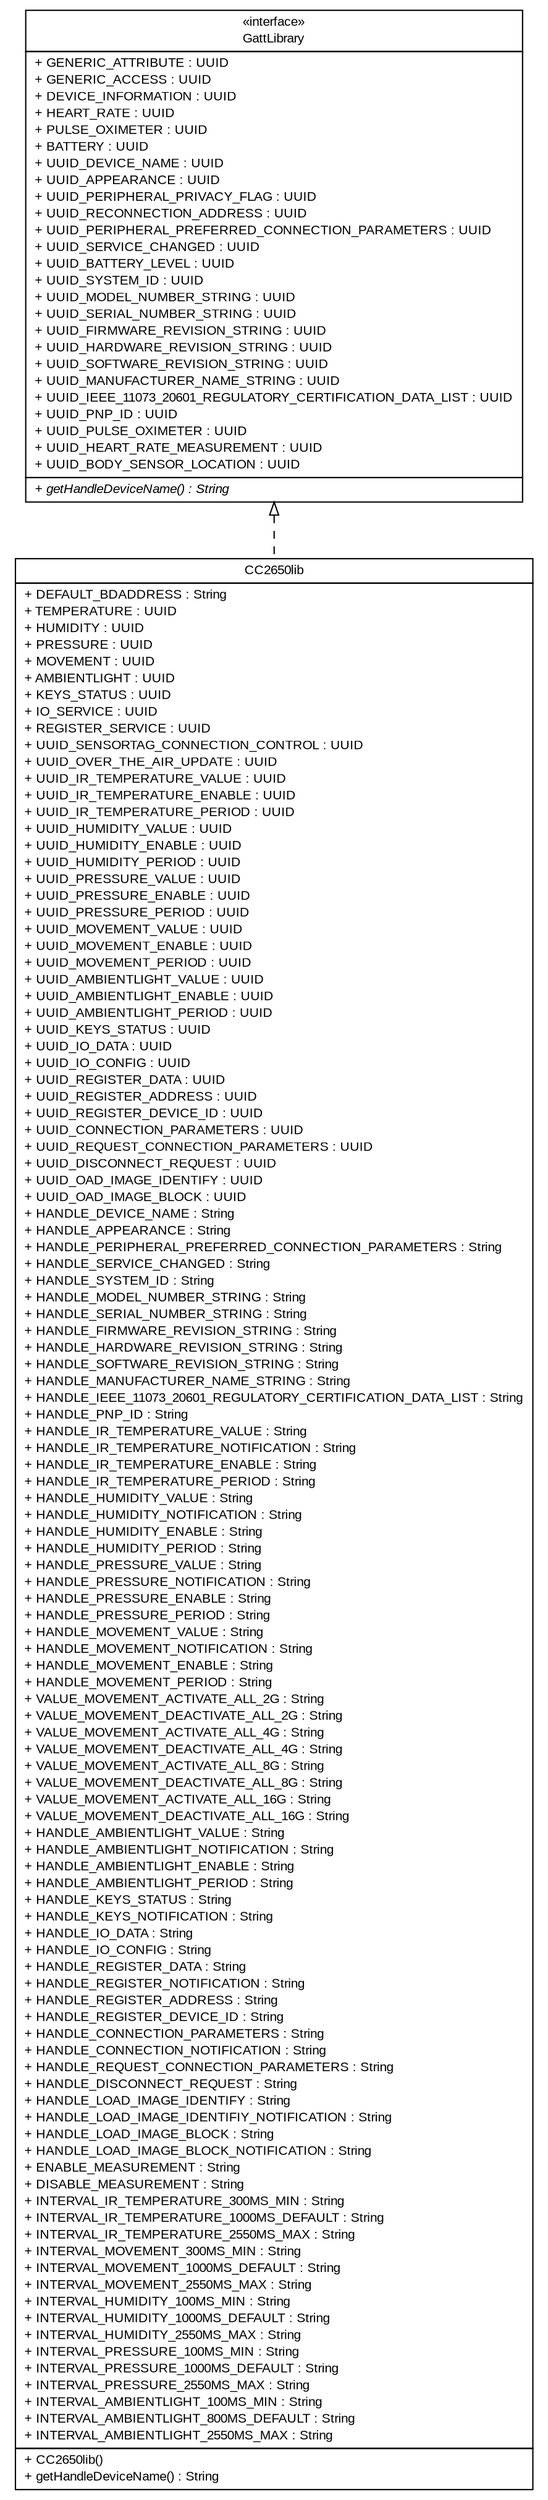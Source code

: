 #!/usr/local/bin/dot
#
# Class diagram 
# Generated by UMLGraph version R5_6 (http://www.umlgraph.org/)
#

digraph G {
	edge [fontname="arial",fontsize=10,labelfontname="arial",labelfontsize=10];
	node [fontname="arial",fontsize=10,shape=plaintext];
	nodesep=0.25;
	ranksep=0.5;
	// de.fhg.fit.biomos.sensorplatform.gatt.CC2650lib
	c0 [label=<<table title="de.fhg.fit.biomos.sensorplatform.gatt.CC2650lib" border="0" cellborder="1" cellspacing="0" cellpadding="2" port="p" href="./CC2650lib.html">
		<tr><td><table border="0" cellspacing="0" cellpadding="1">
<tr><td align="center" balign="center"> CC2650lib </td></tr>
		</table></td></tr>
		<tr><td><table border="0" cellspacing="0" cellpadding="1">
<tr><td align="left" balign="left"> + DEFAULT_BDADDRESS : String </td></tr>
<tr><td align="left" balign="left"> + TEMPERATURE : UUID </td></tr>
<tr><td align="left" balign="left"> + HUMIDITY : UUID </td></tr>
<tr><td align="left" balign="left"> + PRESSURE : UUID </td></tr>
<tr><td align="left" balign="left"> + MOVEMENT : UUID </td></tr>
<tr><td align="left" balign="left"> + AMBIENTLIGHT : UUID </td></tr>
<tr><td align="left" balign="left"> + KEYS_STATUS : UUID </td></tr>
<tr><td align="left" balign="left"> + IO_SERVICE : UUID </td></tr>
<tr><td align="left" balign="left"> + REGISTER_SERVICE : UUID </td></tr>
<tr><td align="left" balign="left"> + UUID_SENSORTAG_CONNECTION_CONTROL : UUID </td></tr>
<tr><td align="left" balign="left"> + UUID_OVER_THE_AIR_UPDATE : UUID </td></tr>
<tr><td align="left" balign="left"> + UUID_IR_TEMPERATURE_VALUE : UUID </td></tr>
<tr><td align="left" balign="left"> + UUID_IR_TEMPERATURE_ENABLE : UUID </td></tr>
<tr><td align="left" balign="left"> + UUID_IR_TEMPERATURE_PERIOD : UUID </td></tr>
<tr><td align="left" balign="left"> + UUID_HUMIDITY_VALUE : UUID </td></tr>
<tr><td align="left" balign="left"> + UUID_HUMIDITY_ENABLE : UUID </td></tr>
<tr><td align="left" balign="left"> + UUID_HUMIDITY_PERIOD : UUID </td></tr>
<tr><td align="left" balign="left"> + UUID_PRESSURE_VALUE : UUID </td></tr>
<tr><td align="left" balign="left"> + UUID_PRESSURE_ENABLE : UUID </td></tr>
<tr><td align="left" balign="left"> + UUID_PRESSURE_PERIOD : UUID </td></tr>
<tr><td align="left" balign="left"> + UUID_MOVEMENT_VALUE : UUID </td></tr>
<tr><td align="left" balign="left"> + UUID_MOVEMENT_ENABLE : UUID </td></tr>
<tr><td align="left" balign="left"> + UUID_MOVEMENT_PERIOD : UUID </td></tr>
<tr><td align="left" balign="left"> + UUID_AMBIENTLIGHT_VALUE : UUID </td></tr>
<tr><td align="left" balign="left"> + UUID_AMBIENTLIGHT_ENABLE : UUID </td></tr>
<tr><td align="left" balign="left"> + UUID_AMBIENTLIGHT_PERIOD : UUID </td></tr>
<tr><td align="left" balign="left"> + UUID_KEYS_STATUS : UUID </td></tr>
<tr><td align="left" balign="left"> + UUID_IO_DATA : UUID </td></tr>
<tr><td align="left" balign="left"> + UUID_IO_CONFIG : UUID </td></tr>
<tr><td align="left" balign="left"> + UUID_REGISTER_DATA : UUID </td></tr>
<tr><td align="left" balign="left"> + UUID_REGISTER_ADDRESS : UUID </td></tr>
<tr><td align="left" balign="left"> + UUID_REGISTER_DEVICE_ID : UUID </td></tr>
<tr><td align="left" balign="left"> + UUID_CONNECTION_PARAMETERS : UUID </td></tr>
<tr><td align="left" balign="left"> + UUID_REQUEST_CONNECTION_PARAMETERS : UUID </td></tr>
<tr><td align="left" balign="left"> + UUID_DISCONNECT_REQUEST : UUID </td></tr>
<tr><td align="left" balign="left"> + UUID_OAD_IMAGE_IDENTIFY : UUID </td></tr>
<tr><td align="left" balign="left"> + UUID_OAD_IMAGE_BLOCK : UUID </td></tr>
<tr><td align="left" balign="left"> + HANDLE_DEVICE_NAME : String </td></tr>
<tr><td align="left" balign="left"> + HANDLE_APPEARANCE : String </td></tr>
<tr><td align="left" balign="left"> + HANDLE_PERIPHERAL_PREFERRED_CONNECTION_PARAMETERS : String </td></tr>
<tr><td align="left" balign="left"> + HANDLE_SERVICE_CHANGED : String </td></tr>
<tr><td align="left" balign="left"> + HANDLE_SYSTEM_ID : String </td></tr>
<tr><td align="left" balign="left"> + HANDLE_MODEL_NUMBER_STRING : String </td></tr>
<tr><td align="left" balign="left"> + HANDLE_SERIAL_NUMBER_STRING : String </td></tr>
<tr><td align="left" balign="left"> + HANDLE_FIRMWARE_REVISION_STRING : String </td></tr>
<tr><td align="left" balign="left"> + HANDLE_HARDWARE_REVISION_STRING : String </td></tr>
<tr><td align="left" balign="left"> + HANDLE_SOFTWARE_REVISION_STRING : String </td></tr>
<tr><td align="left" balign="left"> + HANDLE_MANUFACTURER_NAME_STRING : String </td></tr>
<tr><td align="left" balign="left"> + HANDLE_IEEE_11073_20601_REGULATORY_CERTIFICATION_DATA_LIST : String </td></tr>
<tr><td align="left" balign="left"> + HANDLE_PNP_ID : String </td></tr>
<tr><td align="left" balign="left"> + HANDLE_IR_TEMPERATURE_VALUE : String </td></tr>
<tr><td align="left" balign="left"> + HANDLE_IR_TEMPERATURE_NOTIFICATION : String </td></tr>
<tr><td align="left" balign="left"> + HANDLE_IR_TEMPERATURE_ENABLE : String </td></tr>
<tr><td align="left" balign="left"> + HANDLE_IR_TEMPERATURE_PERIOD : String </td></tr>
<tr><td align="left" balign="left"> + HANDLE_HUMIDITY_VALUE : String </td></tr>
<tr><td align="left" balign="left"> + HANDLE_HUMIDITY_NOTIFICATION : String </td></tr>
<tr><td align="left" balign="left"> + HANDLE_HUMIDITY_ENABLE : String </td></tr>
<tr><td align="left" balign="left"> + HANDLE_HUMIDITY_PERIOD : String </td></tr>
<tr><td align="left" balign="left"> + HANDLE_PRESSURE_VALUE : String </td></tr>
<tr><td align="left" balign="left"> + HANDLE_PRESSURE_NOTIFICATION : String </td></tr>
<tr><td align="left" balign="left"> + HANDLE_PRESSURE_ENABLE : String </td></tr>
<tr><td align="left" balign="left"> + HANDLE_PRESSURE_PERIOD : String </td></tr>
<tr><td align="left" balign="left"> + HANDLE_MOVEMENT_VALUE : String </td></tr>
<tr><td align="left" balign="left"> + HANDLE_MOVEMENT_NOTIFICATION : String </td></tr>
<tr><td align="left" balign="left"> + HANDLE_MOVEMENT_ENABLE : String </td></tr>
<tr><td align="left" balign="left"> + HANDLE_MOVEMENT_PERIOD : String </td></tr>
<tr><td align="left" balign="left"> + VALUE_MOVEMENT_ACTIVATE_ALL_2G : String </td></tr>
<tr><td align="left" balign="left"> + VALUE_MOVEMENT_DEACTIVATE_ALL_2G : String </td></tr>
<tr><td align="left" balign="left"> + VALUE_MOVEMENT_ACTIVATE_ALL_4G : String </td></tr>
<tr><td align="left" balign="left"> + VALUE_MOVEMENT_DEACTIVATE_ALL_4G : String </td></tr>
<tr><td align="left" balign="left"> + VALUE_MOVEMENT_ACTIVATE_ALL_8G : String </td></tr>
<tr><td align="left" balign="left"> + VALUE_MOVEMENT_DEACTIVATE_ALL_8G : String </td></tr>
<tr><td align="left" balign="left"> + VALUE_MOVEMENT_ACTIVATE_ALL_16G : String </td></tr>
<tr><td align="left" balign="left"> + VALUE_MOVEMENT_DEACTIVATE_ALL_16G : String </td></tr>
<tr><td align="left" balign="left"> + HANDLE_AMBIENTLIGHT_VALUE : String </td></tr>
<tr><td align="left" balign="left"> + HANDLE_AMBIENTLIGHT_NOTIFICATION : String </td></tr>
<tr><td align="left" balign="left"> + HANDLE_AMBIENTLIGHT_ENABLE : String </td></tr>
<tr><td align="left" balign="left"> + HANDLE_AMBIENTLIGHT_PERIOD : String </td></tr>
<tr><td align="left" balign="left"> + HANDLE_KEYS_STATUS : String </td></tr>
<tr><td align="left" balign="left"> + HANDLE_KEYS_NOTIFICATION : String </td></tr>
<tr><td align="left" balign="left"> + HANDLE_IO_DATA : String </td></tr>
<tr><td align="left" balign="left"> + HANDLE_IO_CONFIG : String </td></tr>
<tr><td align="left" balign="left"> + HANDLE_REGISTER_DATA : String </td></tr>
<tr><td align="left" balign="left"> + HANDLE_REGISTER_NOTIFICATION : String </td></tr>
<tr><td align="left" balign="left"> + HANDLE_REGISTER_ADDRESS : String </td></tr>
<tr><td align="left" balign="left"> + HANDLE_REGISTER_DEVICE_ID : String </td></tr>
<tr><td align="left" balign="left"> + HANDLE_CONNECTION_PARAMETERS : String </td></tr>
<tr><td align="left" balign="left"> + HANDLE_CONNECTION_NOTIFICATION : String </td></tr>
<tr><td align="left" balign="left"> + HANDLE_REQUEST_CONNECTION_PARAMETERS : String </td></tr>
<tr><td align="left" balign="left"> + HANDLE_DISCONNECT_REQUEST : String </td></tr>
<tr><td align="left" balign="left"> + HANDLE_LOAD_IMAGE_IDENTIFY : String </td></tr>
<tr><td align="left" balign="left"> + HANDLE_LOAD_IMAGE_IDENTIFIY_NOTIFICATION : String </td></tr>
<tr><td align="left" balign="left"> + HANDLE_LOAD_IMAGE_BLOCK : String </td></tr>
<tr><td align="left" balign="left"> + HANDLE_LOAD_IMAGE_BLOCK_NOTIFICATION : String </td></tr>
<tr><td align="left" balign="left"> + ENABLE_MEASUREMENT : String </td></tr>
<tr><td align="left" balign="left"> + DISABLE_MEASUREMENT : String </td></tr>
<tr><td align="left" balign="left"> + INTERVAL_IR_TEMPERATURE_300MS_MIN : String </td></tr>
<tr><td align="left" balign="left"> + INTERVAL_IR_TEMPERATURE_1000MS_DEFAULT : String </td></tr>
<tr><td align="left" balign="left"> + INTERVAL_IR_TEMPERATURE_2550MS_MAX : String </td></tr>
<tr><td align="left" balign="left"> + INTERVAL_MOVEMENT_300MS_MIN : String </td></tr>
<tr><td align="left" balign="left"> + INTERVAL_MOVEMENT_1000MS_DEFAULT : String </td></tr>
<tr><td align="left" balign="left"> + INTERVAL_MOVEMENT_2550MS_MAX : String </td></tr>
<tr><td align="left" balign="left"> + INTERVAL_HUMIDITY_100MS_MIN : String </td></tr>
<tr><td align="left" balign="left"> + INTERVAL_HUMIDITY_1000MS_DEFAULT : String </td></tr>
<tr><td align="left" balign="left"> + INTERVAL_HUMIDITY_2550MS_MAX : String </td></tr>
<tr><td align="left" balign="left"> + INTERVAL_PRESSURE_100MS_MIN : String </td></tr>
<tr><td align="left" balign="left"> + INTERVAL_PRESSURE_1000MS_DEFAULT : String </td></tr>
<tr><td align="left" balign="left"> + INTERVAL_PRESSURE_2550MS_MAX : String </td></tr>
<tr><td align="left" balign="left"> + INTERVAL_AMBIENTLIGHT_100MS_MIN : String </td></tr>
<tr><td align="left" balign="left"> + INTERVAL_AMBIENTLIGHT_800MS_DEFAULT : String </td></tr>
<tr><td align="left" balign="left"> + INTERVAL_AMBIENTLIGHT_2550MS_MAX : String </td></tr>
		</table></td></tr>
		<tr><td><table border="0" cellspacing="0" cellpadding="1">
<tr><td align="left" balign="left"> + CC2650lib() </td></tr>
<tr><td align="left" balign="left"> + getHandleDeviceName() : String </td></tr>
		</table></td></tr>
		</table>>, URL="./CC2650lib.html", fontname="arial", fontcolor="black", fontsize=10.0];
	//de.fhg.fit.biomos.sensorplatform.gatt.CC2650lib implements de.fhg.fit.biomos.sensorplatform.gatt.GattLibrary
	c7:p -> c0:p [dir=back,arrowtail=empty,style=dashed];
	// de.fhg.fit.biomos.sensorplatform.gatt.GattLibrary
	c7 [label=<<table title="de.fhg.fit.biomos.sensorplatform.gatt.GattLibrary" border="0" cellborder="1" cellspacing="0" cellpadding="2" port="p" href="http://java.sun.com/j2se/1.4.2/docs/api/de/fhg/fit/biomos/sensorplatform/gatt/GattLibrary.html">
		<tr><td><table border="0" cellspacing="0" cellpadding="1">
<tr><td align="center" balign="center"> &#171;interface&#187; </td></tr>
<tr><td align="center" balign="center"> GattLibrary </td></tr>
		</table></td></tr>
		<tr><td><table border="0" cellspacing="0" cellpadding="1">
<tr><td align="left" balign="left"> + GENERIC_ATTRIBUTE : UUID </td></tr>
<tr><td align="left" balign="left"> + GENERIC_ACCESS : UUID </td></tr>
<tr><td align="left" balign="left"> + DEVICE_INFORMATION : UUID </td></tr>
<tr><td align="left" balign="left"> + HEART_RATE : UUID </td></tr>
<tr><td align="left" balign="left"> + PULSE_OXIMETER : UUID </td></tr>
<tr><td align="left" balign="left"> + BATTERY : UUID </td></tr>
<tr><td align="left" balign="left"> + UUID_DEVICE_NAME : UUID </td></tr>
<tr><td align="left" balign="left"> + UUID_APPEARANCE : UUID </td></tr>
<tr><td align="left" balign="left"> + UUID_PERIPHERAL_PRIVACY_FLAG : UUID </td></tr>
<tr><td align="left" balign="left"> + UUID_RECONNECTION_ADDRESS : UUID </td></tr>
<tr><td align="left" balign="left"> + UUID_PERIPHERAL_PREFERRED_CONNECTION_PARAMETERS : UUID </td></tr>
<tr><td align="left" balign="left"> + UUID_SERVICE_CHANGED : UUID </td></tr>
<tr><td align="left" balign="left"> + UUID_BATTERY_LEVEL : UUID </td></tr>
<tr><td align="left" balign="left"> + UUID_SYSTEM_ID : UUID </td></tr>
<tr><td align="left" balign="left"> + UUID_MODEL_NUMBER_STRING : UUID </td></tr>
<tr><td align="left" balign="left"> + UUID_SERIAL_NUMBER_STRING : UUID </td></tr>
<tr><td align="left" balign="left"> + UUID_FIRMWARE_REVISION_STRING : UUID </td></tr>
<tr><td align="left" balign="left"> + UUID_HARDWARE_REVISION_STRING : UUID </td></tr>
<tr><td align="left" balign="left"> + UUID_SOFTWARE_REVISION_STRING : UUID </td></tr>
<tr><td align="left" balign="left"> + UUID_MANUFACTURER_NAME_STRING : UUID </td></tr>
<tr><td align="left" balign="left"> + UUID_IEEE_11073_20601_REGULATORY_CERTIFICATION_DATA_LIST : UUID </td></tr>
<tr><td align="left" balign="left"> + UUID_PNP_ID : UUID </td></tr>
<tr><td align="left" balign="left"> + UUID_PULSE_OXIMETER : UUID </td></tr>
<tr><td align="left" balign="left"> + UUID_HEART_RATE_MEASUREMENT : UUID </td></tr>
<tr><td align="left" balign="left"> + UUID_BODY_SENSOR_LOCATION : UUID </td></tr>
		</table></td></tr>
		<tr><td><table border="0" cellspacing="0" cellpadding="1">
<tr><td align="left" balign="left"><font face="arial italic" point-size="10.0"> + getHandleDeviceName() : String </font></td></tr>
		</table></td></tr>
		</table>>, URL="http://java.sun.com/j2se/1.4.2/docs/api/de/fhg/fit/biomos/sensorplatform/gatt/GattLibrary.html", fontname="arial", fontcolor="black", fontsize=10.0];
}

